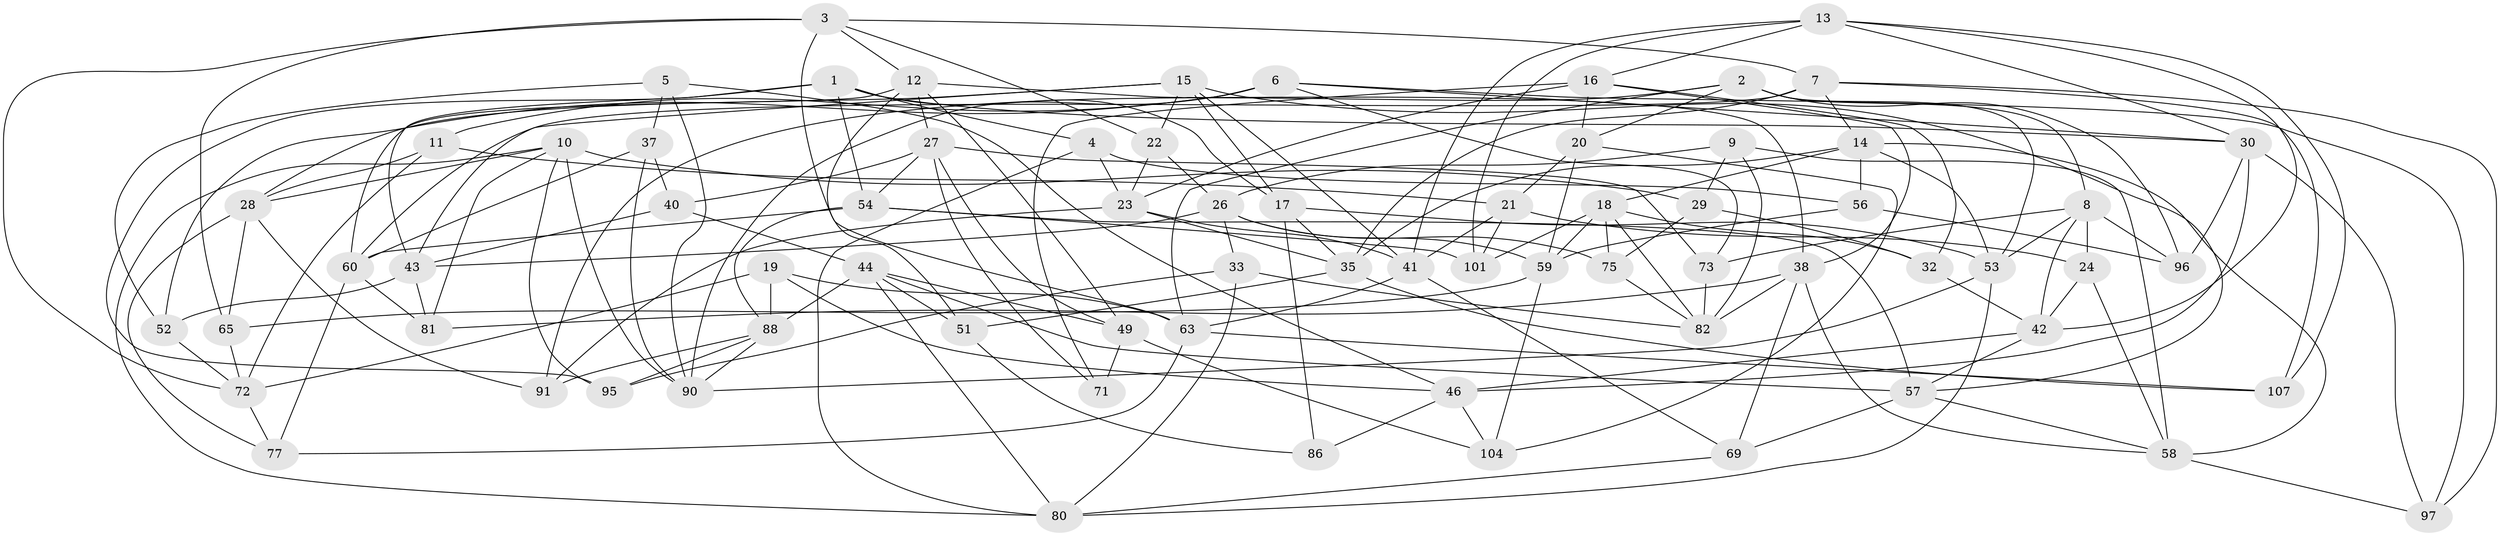 // original degree distribution, {4: 1.0}
// Generated by graph-tools (version 1.1) at 2025/42/03/06/25 10:42:16]
// undirected, 71 vertices, 180 edges
graph export_dot {
graph [start="1"]
  node [color=gray90,style=filled];
  1 [super="+84"];
  2 [super="+31"];
  3 [super="+50"];
  4;
  5;
  6 [super="+92"];
  7 [super="+64"];
  8 [super="+83"];
  9;
  10 [super="+110"];
  11;
  12 [super="+70"];
  13 [super="+61"];
  14 [super="+85"];
  15 [super="+34"];
  16 [super="+25"];
  17 [super="+45"];
  18 [super="+68"];
  19;
  20 [super="+76"];
  21 [super="+47"];
  22;
  23 [super="+106"];
  24;
  26 [super="+105"];
  27 [super="+39"];
  28 [super="+111"];
  29;
  30 [super="+36"];
  32;
  33;
  35 [super="+109"];
  37;
  38 [super="+108"];
  40;
  41 [super="+48"];
  42 [super="+103"];
  43 [super="+99"];
  44 [super="+66"];
  46 [super="+67"];
  49 [super="+78"];
  51;
  52;
  53 [super="+55"];
  54 [super="+112"];
  56;
  57 [super="+74"];
  58 [super="+100"];
  59 [super="+62"];
  60 [super="+98"];
  63 [super="+79"];
  65;
  69;
  71;
  72 [super="+89"];
  73;
  75;
  77;
  80 [super="+94"];
  81;
  82 [super="+87"];
  86;
  88 [super="+93"];
  90 [super="+102"];
  91;
  95;
  96;
  97;
  101;
  104;
  107;
  1 -- 43;
  1 -- 4;
  1 -- 54;
  1 -- 95;
  1 -- 30;
  1 -- 17;
  2 -- 53;
  2 -- 63;
  2 -- 96;
  2 -- 91;
  2 -- 20;
  2 -- 8;
  3 -- 22;
  3 -- 72;
  3 -- 63;
  3 -- 65;
  3 -- 12;
  3 -- 7;
  4 -- 23;
  4 -- 56;
  4 -- 80;
  5 -- 37;
  5 -- 90;
  5 -- 52;
  5 -- 46;
  6 -- 52;
  6 -- 11;
  6 -- 73;
  6 -- 97;
  6 -- 30;
  6 -- 90;
  7 -- 97;
  7 -- 35;
  7 -- 107;
  7 -- 14;
  7 -- 60;
  8 -- 42;
  8 -- 96;
  8 -- 53;
  8 -- 24;
  8 -- 73;
  9 -- 26;
  9 -- 29;
  9 -- 82;
  9 -- 58;
  10 -- 80;
  10 -- 90;
  10 -- 29;
  10 -- 81;
  10 -- 28;
  10 -- 95;
  11 -- 21;
  11 -- 28;
  11 -- 72;
  12 -- 60;
  12 -- 27;
  12 -- 51;
  12 -- 38;
  12 -- 49;
  13 -- 30;
  13 -- 42;
  13 -- 107;
  13 -- 16;
  13 -- 41;
  13 -- 101;
  14 -- 35;
  14 -- 18;
  14 -- 56;
  14 -- 58;
  14 -- 53;
  15 -- 17;
  15 -- 28;
  15 -- 22;
  15 -- 41;
  15 -- 57;
  15 -- 43;
  16 -- 71;
  16 -- 38;
  16 -- 32;
  16 -- 20;
  16 -- 23;
  17 -- 53;
  17 -- 86 [weight=2];
  17 -- 35;
  18 -- 101;
  18 -- 32;
  18 -- 75;
  18 -- 59;
  18 -- 82;
  19 -- 46;
  19 -- 88;
  19 -- 63;
  19 -- 72;
  20 -- 21 [weight=2];
  20 -- 59;
  20 -- 104;
  21 -- 24;
  21 -- 41;
  21 -- 101;
  22 -- 26;
  22 -- 23;
  23 -- 35;
  23 -- 91;
  23 -- 41;
  24 -- 42;
  24 -- 58;
  26 -- 43;
  26 -- 33;
  26 -- 75;
  26 -- 59;
  27 -- 40;
  27 -- 73;
  27 -- 54;
  27 -- 71;
  27 -- 49;
  28 -- 65;
  28 -- 91;
  28 -- 77;
  29 -- 32;
  29 -- 75;
  30 -- 96;
  30 -- 46;
  30 -- 97;
  32 -- 42;
  33 -- 82;
  33 -- 95;
  33 -- 80;
  35 -- 51;
  35 -- 107;
  37 -- 40;
  37 -- 60;
  37 -- 90;
  38 -- 69;
  38 -- 82;
  38 -- 81;
  38 -- 58;
  40 -- 44;
  40 -- 43;
  41 -- 69;
  41 -- 63;
  42 -- 46;
  42 -- 57;
  43 -- 81;
  43 -- 52;
  44 -- 51;
  44 -- 88;
  44 -- 80;
  44 -- 49;
  44 -- 57;
  46 -- 104;
  46 -- 86;
  49 -- 104;
  49 -- 71 [weight=2];
  51 -- 86;
  52 -- 72;
  53 -- 90;
  53 -- 80;
  54 -- 101;
  54 -- 60;
  54 -- 57;
  54 -- 88;
  56 -- 96;
  56 -- 59;
  57 -- 69;
  57 -- 58;
  58 -- 97;
  59 -- 65;
  59 -- 104;
  60 -- 77;
  60 -- 81;
  63 -- 107;
  63 -- 77;
  65 -- 72;
  69 -- 80;
  72 -- 77;
  73 -- 82;
  75 -- 82;
  88 -- 91;
  88 -- 95;
  88 -- 90;
}
